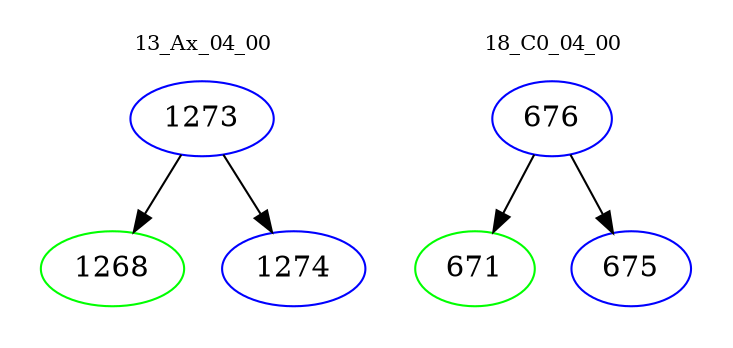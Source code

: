 digraph{
subgraph cluster_0 {
color = white
label = "13_Ax_04_00";
fontsize=10;
T0_1273 [label="1273", color="blue"]
T0_1273 -> T0_1268 [color="black"]
T0_1268 [label="1268", color="green"]
T0_1273 -> T0_1274 [color="black"]
T0_1274 [label="1274", color="blue"]
}
subgraph cluster_1 {
color = white
label = "18_C0_04_00";
fontsize=10;
T1_676 [label="676", color="blue"]
T1_676 -> T1_671 [color="black"]
T1_671 [label="671", color="green"]
T1_676 -> T1_675 [color="black"]
T1_675 [label="675", color="blue"]
}
}
